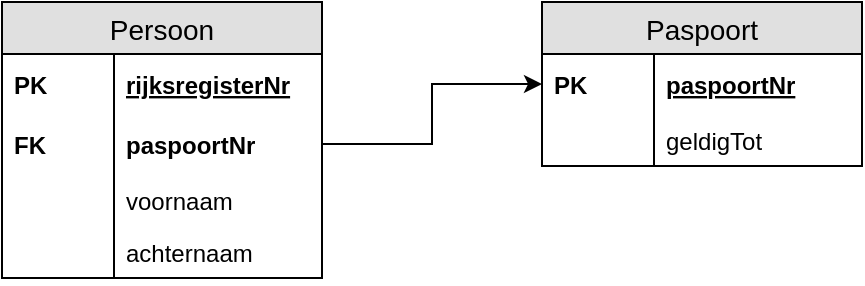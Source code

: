<mxfile version="12.1.0" type="device" pages="1"><diagram id="USRimvOv3lP4tVwgqeB9" name="Page-1"><mxGraphModel dx="975" dy="716" grid="1" gridSize="10" guides="1" tooltips="1" connect="1" arrows="1" fold="1" page="1" pageScale="1" pageWidth="850" pageHeight="1100" math="0" shadow="0"><root><mxCell id="0"/><mxCell id="1" parent="0"/><mxCell id="BrpdMpULFXlh7TWFluzC-26" value="Persoon" style="swimlane;fontStyle=0;childLayout=stackLayout;horizontal=1;startSize=26;fillColor=#e0e0e0;horizontalStack=0;resizeParent=1;resizeParentMax=0;resizeLast=0;collapsible=1;marginBottom=0;swimlaneFillColor=#ffffff;align=center;fontSize=14;" parent="1" vertex="1"><mxGeometry x="190" y="260" width="160" height="138" as="geometry"/></mxCell><mxCell id="BrpdMpULFXlh7TWFluzC-27" value="rijksregisterNr" style="shape=partialRectangle;top=0;left=0;right=0;bottom=0;align=left;verticalAlign=middle;fillColor=none;spacingLeft=60;spacingRight=4;overflow=hidden;rotatable=0;points=[[0,0.5],[1,0.5]];portConstraint=eastwest;dropTarget=0;fontStyle=5;fontSize=12;" parent="BrpdMpULFXlh7TWFluzC-26" vertex="1"><mxGeometry y="26" width="160" height="30" as="geometry"/></mxCell><mxCell id="BrpdMpULFXlh7TWFluzC-28" value="PK" style="shape=partialRectangle;fontStyle=1;top=0;left=0;bottom=0;fillColor=none;align=left;verticalAlign=middle;spacingLeft=4;spacingRight=4;overflow=hidden;rotatable=0;points=[];portConstraint=eastwest;part=1;fontSize=12;" parent="BrpdMpULFXlh7TWFluzC-27" vertex="1" connectable="0"><mxGeometry width="56" height="30" as="geometry"/></mxCell><mxCell id="j__1kou_7M0mLzYyN4yo-1" value="paspoortNr" style="shape=partialRectangle;top=0;left=0;right=0;bottom=0;align=left;verticalAlign=middle;fillColor=none;spacingLeft=60;spacingRight=4;overflow=hidden;rotatable=0;points=[[0,0.5],[1,0.5]];portConstraint=eastwest;dropTarget=0;fontStyle=1;fontSize=12;" parent="BrpdMpULFXlh7TWFluzC-26" vertex="1"><mxGeometry y="56" width="160" height="30" as="geometry"/></mxCell><mxCell id="j__1kou_7M0mLzYyN4yo-2" value="FK" style="shape=partialRectangle;fontStyle=1;top=0;left=0;bottom=0;fillColor=none;align=left;verticalAlign=middle;spacingLeft=4;spacingRight=4;overflow=hidden;rotatable=0;points=[];portConstraint=eastwest;part=1;fontSize=12;" parent="j__1kou_7M0mLzYyN4yo-1" vertex="1" connectable="0"><mxGeometry width="56" height="30" as="geometry"/></mxCell><mxCell id="BrpdMpULFXlh7TWFluzC-31" value="voornaam" style="shape=partialRectangle;top=0;left=0;right=0;bottom=0;align=left;verticalAlign=top;fillColor=none;spacingLeft=60;spacingRight=4;overflow=hidden;rotatable=0;points=[[0,0.5],[1,0.5]];portConstraint=eastwest;dropTarget=0;fontSize=12;" parent="BrpdMpULFXlh7TWFluzC-26" vertex="1"><mxGeometry y="86" width="160" height="26" as="geometry"/></mxCell><mxCell id="BrpdMpULFXlh7TWFluzC-32" value="" style="shape=partialRectangle;top=0;left=0;bottom=0;fillColor=none;align=left;verticalAlign=top;spacingLeft=4;spacingRight=4;overflow=hidden;rotatable=0;points=[];portConstraint=eastwest;part=1;fontSize=12;" parent="BrpdMpULFXlh7TWFluzC-31" vertex="1" connectable="0"><mxGeometry width="56" height="26" as="geometry"/></mxCell><mxCell id="BrpdMpULFXlh7TWFluzC-33" value="achternaam" style="shape=partialRectangle;top=0;left=0;right=0;bottom=0;align=left;verticalAlign=top;fillColor=none;spacingLeft=60;spacingRight=4;overflow=hidden;rotatable=0;points=[[0,0.5],[1,0.5]];portConstraint=eastwest;dropTarget=0;fontSize=12;" parent="BrpdMpULFXlh7TWFluzC-26" vertex="1"><mxGeometry y="112" width="160" height="26" as="geometry"/></mxCell><mxCell id="BrpdMpULFXlh7TWFluzC-34" value="" style="shape=partialRectangle;top=0;left=0;bottom=0;fillColor=none;align=left;verticalAlign=top;spacingLeft=4;spacingRight=4;overflow=hidden;rotatable=0;points=[];portConstraint=eastwest;part=1;fontSize=12;" parent="BrpdMpULFXlh7TWFluzC-33" vertex="1" connectable="0"><mxGeometry width="56" height="26" as="geometry"/></mxCell><mxCell id="YJLAqW_cwwS-_tgYLGxT-1" value="Paspoort" style="swimlane;fontStyle=0;childLayout=stackLayout;horizontal=1;startSize=26;fillColor=#e0e0e0;horizontalStack=0;resizeParent=1;resizeParentMax=0;resizeLast=0;collapsible=1;marginBottom=0;swimlaneFillColor=#ffffff;align=center;fontSize=14;" parent="1" vertex="1"><mxGeometry x="460" y="260" width="160" height="82" as="geometry"/></mxCell><mxCell id="YJLAqW_cwwS-_tgYLGxT-2" value="paspoortNr" style="shape=partialRectangle;top=0;left=0;right=0;bottom=0;align=left;verticalAlign=middle;fillColor=none;spacingLeft=60;spacingRight=4;overflow=hidden;rotatable=0;points=[[0,0.5],[1,0.5]];portConstraint=eastwest;dropTarget=0;fontStyle=5;fontSize=12;" parent="YJLAqW_cwwS-_tgYLGxT-1" vertex="1"><mxGeometry y="26" width="160" height="30" as="geometry"/></mxCell><mxCell id="YJLAqW_cwwS-_tgYLGxT-3" value="PK" style="shape=partialRectangle;fontStyle=1;top=0;left=0;bottom=0;fillColor=none;align=left;verticalAlign=middle;spacingLeft=4;spacingRight=4;overflow=hidden;rotatable=0;points=[];portConstraint=eastwest;part=1;fontSize=12;" parent="YJLAqW_cwwS-_tgYLGxT-2" vertex="1" connectable="0"><mxGeometry width="56" height="30" as="geometry"/></mxCell><mxCell id="YJLAqW_cwwS-_tgYLGxT-6" value="geldigTot" style="shape=partialRectangle;top=0;left=0;right=0;bottom=0;align=left;verticalAlign=top;fillColor=none;spacingLeft=60;spacingRight=4;overflow=hidden;rotatable=0;points=[[0,0.5],[1,0.5]];portConstraint=eastwest;dropTarget=0;fontSize=12;strokeColor=#000000;" parent="YJLAqW_cwwS-_tgYLGxT-1" vertex="1"><mxGeometry y="56" width="160" height="26" as="geometry"/></mxCell><mxCell id="YJLAqW_cwwS-_tgYLGxT-7" value="" style="shape=partialRectangle;top=0;left=0;bottom=0;fillColor=none;align=left;verticalAlign=top;spacingLeft=4;spacingRight=4;overflow=hidden;rotatable=0;points=[];portConstraint=eastwest;part=1;fontSize=12;" parent="YJLAqW_cwwS-_tgYLGxT-6" vertex="1" connectable="0"><mxGeometry width="56" height="26" as="geometry"/></mxCell><mxCell id="j__1kou_7M0mLzYyN4yo-3" style="edgeStyle=orthogonalEdgeStyle;rounded=0;orthogonalLoop=1;jettySize=auto;html=1;entryX=0;entryY=0.5;entryDx=0;entryDy=0;" parent="1" source="j__1kou_7M0mLzYyN4yo-1" target="YJLAqW_cwwS-_tgYLGxT-2" edge="1"><mxGeometry relative="1" as="geometry"/></mxCell></root></mxGraphModel></diagram></mxfile>